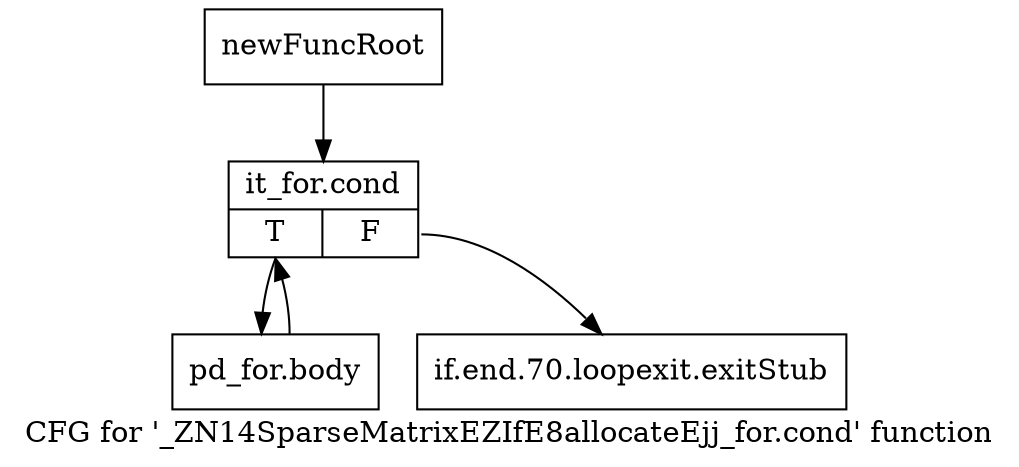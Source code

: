 digraph "CFG for '_ZN14SparseMatrixEZIfE8allocateEjj_for.cond' function" {
	label="CFG for '_ZN14SparseMatrixEZIfE8allocateEjj_for.cond' function";

	Node0x8b14e30 [shape=record,label="{newFuncRoot}"];
	Node0x8b14e30 -> Node0x8b14ed0;
	Node0x8b14e80 [shape=record,label="{if.end.70.loopexit.exitStub}"];
	Node0x8b14ed0 [shape=record,label="{it_for.cond|{<s0>T|<s1>F}}"];
	Node0x8b14ed0:s0 -> Node0x8b14f20;
	Node0x8b14ed0:s1 -> Node0x8b14e80;
	Node0x8b14f20 [shape=record,label="{pd_for.body}"];
	Node0x8b14f20 -> Node0x8b14ed0;
}
